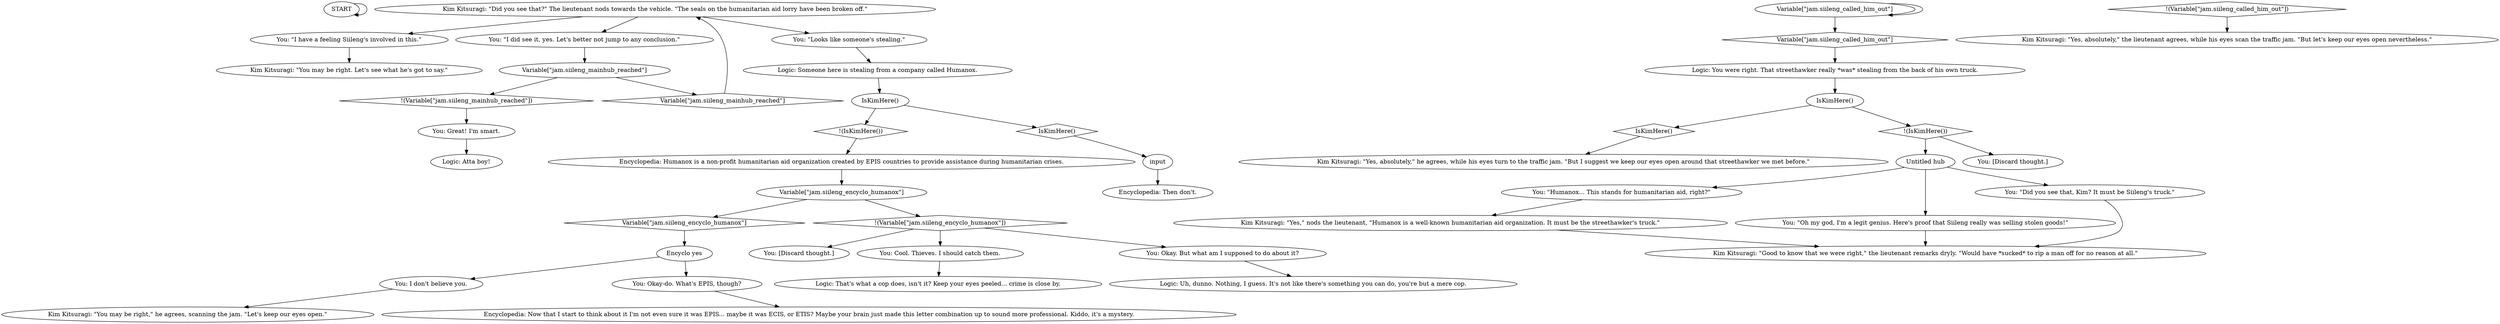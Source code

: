 # JAM ORB / logic orb
# logic afterthought about the humanitarian guy being all suspicious and whatnot
# ==================================================
digraph G {
	  0 [label="START"];
	  1 [label="input"];
	  2 [label="Kim Kitsuragi: \"Did you see that?\" The lieutenant nods towards the vehicle. \"The seals on the humanitarian aid lorry have been broken off.\""];
	  3 [label="Kim Kitsuragi: \"Yes, absolutely,\" he agrees, while his eyes turn to the traffic jam. \"But I suggest we keep our eyes open around that streethawker we met before.\""];
	  4 [label="Untitled hub"];
	  5 [label="You: Great! I'm smart."];
	  6 [label="Kim Kitsuragi: \"Yes, absolutely,\" the lieutenant agrees, while his eyes scan the traffic jam. \"But let's keep our eyes open nevertheless.\""];
	  7 [label="Logic: Someone here is stealing from a company called Humanox."];
	  8 [label="Kim Kitsuragi: \"You may be right,\" he agrees, scanning the jam. \"Let's keep our eyes open.\""];
	  9 [label="Encyclopedia: Then don't."];
	  10 [label="Variable[\"jam.siileng_called_him_out\"]"];
	  11 [label="Variable[\"jam.siileng_called_him_out\"]", shape=diamond];
	  12 [label="!(Variable[\"jam.siileng_called_him_out\"])", shape=diamond];
	  13 [label="Variable[\"jam.siileng_mainhub_reached\"]"];
	  14 [label="Variable[\"jam.siileng_mainhub_reached\"]", shape=diamond];
	  15 [label="!(Variable[\"jam.siileng_mainhub_reached\"])", shape=diamond];
	  16 [label="You: Okay. But what am I supposed to do about it?"];
	  17 [label="You: \"I have a feeling Siileng's involved in this.\""];
	  18 [label="Kim Kitsuragi: \"You may be right. Let's see what he's got to say.\""];
	  19 [label="You: I don't believe you."];
	  20 [label="Logic: You were right. That streethawker really *was* stealing from the back of his own truck."];
	  21 [label="You: \"Humanox... This stands for humanitarian aid, right?\""];
	  22 [label="Kim Kitsuragi: \"Good to know that we were right,\" the lieutenant remarks dryly. \"Would have *sucked* to rip a man off for no reason at all.\""];
	  23 [label="Variable[\"jam.siileng_encyclo_humanox\"]"];
	  24 [label="Variable[\"jam.siileng_encyclo_humanox\"]", shape=diamond];
	  25 [label="!(Variable[\"jam.siileng_encyclo_humanox\"])", shape=diamond];
	  26 [label="You: \"Oh my god, I'm a legit genius. Here's proof that Siileng really was selling stolen goods!\""];
	  27 [label="Logic: Uh, dunno. Nothing, I guess. It's not like there's something you can do, you're but a mere cop."];
	  28 [label="Kim Kitsuragi: \"Yes,\" nods the lieutenant, \"Humanox is a well-known humanitarian aid organization. It must be the streethawker's truck.\""];
	  29 [label="You: [Discard thought.]"];
	  30 [label="Encyclopedia: Humanox is a non-profit humanitarian aid organization created by EPIS countries to provide assistance during humanitarian crises."];
	  31 [label="You: \"Did you see that, Kim? It must be Siileng's truck.\""];
	  32 [label="Logic: Atta boy!"];
	  33 [label="You: \"I did see it, yes. Let's better not jump to any conclusion.\""];
	  34 [label="IsKimHere()"];
	  35 [label="IsKimHere()", shape=diamond];
	  36 [label="!(IsKimHere())", shape=diamond];
	  37 [label="IsKimHere()"];
	  38 [label="IsKimHere()", shape=diamond];
	  39 [label="!(IsKimHere())", shape=diamond];
	  40 [label="You: Okay-do. What's EPIS, though?"];
	  41 [label="You: [Discard thought.]"];
	  42 [label="You: \"Looks like someone's stealing.\""];
	  43 [label="Encyclopedia: Now that I start to think about it I'm not even sure it was EPIS... maybe it was ECIS, or ETIS? Maybe your brain just made this letter combination up to sound more professional. Kiddo, it's a mystery."];
	  44 [label="Logic: That's what a cop does, isn't it? Keep your eyes peeled... crime is close by."];
	  45 [label="Encyclo yes"];
	  46 [label="You: Cool. Thieves. I should catch them."];
	  0 -> 0
	  1 -> 9
	  2 -> 17
	  2 -> 42
	  2 -> 33
	  4 -> 26
	  4 -> 21
	  4 -> 31
	  5 -> 32
	  7 -> 37
	  10 -> 10
	  10 -> 11
	  11 -> 20
	  12 -> 6
	  13 -> 14
	  13 -> 15
	  14 -> 2
	  15 -> 5
	  16 -> 27
	  17 -> 18
	  19 -> 8
	  20 -> 34
	  21 -> 28
	  23 -> 24
	  23 -> 25
	  24 -> 45
	  25 -> 16
	  25 -> 29
	  25 -> 46
	  26 -> 22
	  28 -> 22
	  30 -> 23
	  31 -> 22
	  33 -> 13
	  34 -> 35
	  34 -> 36
	  35 -> 3
	  36 -> 41
	  36 -> 4
	  37 -> 38
	  37 -> 39
	  38 -> 1
	  39 -> 30
	  40 -> 43
	  42 -> 7
	  45 -> 40
	  45 -> 19
	  46 -> 44
}

